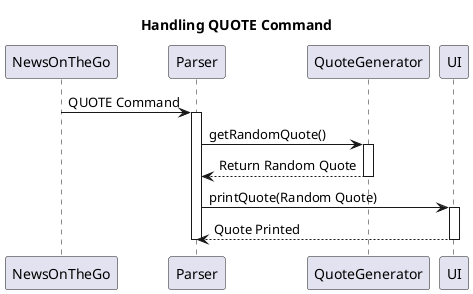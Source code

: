 @startuml
title Handling QUOTE Command

' NewsOnTheGo initiates the QUOTE command
NewsOnTheGo -> Parser: QUOTE Command

activate Parser

' Parser calls getRandomQuote() method on QuoteGenerator
Parser -> QuoteGenerator: getRandomQuote()
activate QuoteGenerator

' QuoteGenerator returns a random quote to Parser
QuoteGenerator --> Parser: Return Random Quote
deactivate QuoteGenerator

' Parser calls UI and activates it to print the random quote
Parser -> UI: printQuote(Random Quote)
activate UI

' UI prints the quote to the console
UI --> Parser: Quote Printed
deactivate UI

' Parser completes the QUOTE command
deactivate Parser

@enduml

